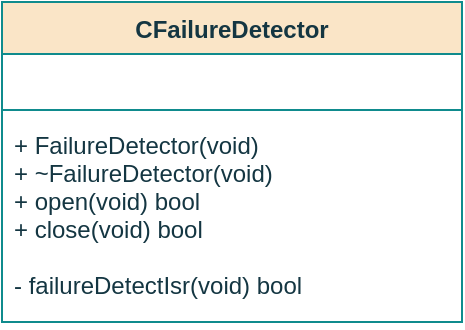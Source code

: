 <mxfile version="16.0.0" type="github" pages="2">
  <diagram id="FKH9xnnsTZAtCRlVI5i5" name="ClassFailure">
    <mxGraphModel dx="643" dy="364" grid="1" gridSize="10" guides="1" tooltips="1" connect="1" arrows="1" fold="1" page="0" pageScale="1" pageWidth="827" pageHeight="1169" math="0" shadow="0">
      <root>
        <mxCell id="n5vFqfEh_vwohT_7xcqo-0" />
        <mxCell id="n5vFqfEh_vwohT_7xcqo-1" parent="n5vFqfEh_vwohT_7xcqo-0" />
        <mxCell id="47Y2wUzRvDj-aJ_IF3__-0" value="CFailureDetector" style="swimlane;fontStyle=1;align=center;verticalAlign=top;childLayout=stackLayout;horizontal=1;startSize=26;horizontalStack=0;resizeParent=1;resizeParentMax=0;resizeLast=0;collapsible=1;marginBottom=0;fillColor=#FAE5C7;strokeColor=#0F8B8D;fontColor=#143642;" parent="n5vFqfEh_vwohT_7xcqo-1" vertex="1">
          <mxGeometry x="180" y="60" width="230" height="160" as="geometry" />
        </mxCell>
        <mxCell id="47Y2wUzRvDj-aJ_IF3__-1" value="&#xa;" style="text;strokeColor=none;fillColor=none;align=left;verticalAlign=top;spacingLeft=4;spacingRight=4;overflow=hidden;rotatable=0;points=[[0,0.5],[1,0.5]];portConstraint=eastwest;fontColor=#143642;" parent="47Y2wUzRvDj-aJ_IF3__-0" vertex="1">
          <mxGeometry y="26" width="230" height="24" as="geometry" />
        </mxCell>
        <mxCell id="47Y2wUzRvDj-aJ_IF3__-2" value="" style="line;strokeWidth=1;fillColor=none;align=left;verticalAlign=middle;spacingTop=-1;spacingLeft=3;spacingRight=3;rotatable=0;labelPosition=right;points=[];portConstraint=eastwest;labelBackgroundColor=#DAD2D8;strokeColor=#0F8B8D;fontColor=#143642;" parent="47Y2wUzRvDj-aJ_IF3__-0" vertex="1">
          <mxGeometry y="50" width="230" height="8" as="geometry" />
        </mxCell>
        <mxCell id="47Y2wUzRvDj-aJ_IF3__-3" value="+ FailureDetector(void)&#xa;+ ~FailureDetector(void)&#xa;+ open(void) bool&#xa;+ close(void) bool&#xa;&#xa;- failureDetectIsr(void) bool" style="text;strokeColor=none;fillColor=none;align=left;verticalAlign=top;spacingLeft=4;spacingRight=4;overflow=hidden;rotatable=0;points=[[0,0.5],[1,0.5]];portConstraint=eastwest;fontColor=#143642;spacing=2;fontStyle=0" parent="47Y2wUzRvDj-aJ_IF3__-0" vertex="1">
          <mxGeometry y="58" width="230" height="102" as="geometry" />
        </mxCell>
      </root>
    </mxGraphModel>
  </diagram>
  <diagram id="DFFFqKCfztG0uuc3UwyK" name="ClassCamera">
    <mxGraphModel dx="771" dy="437" grid="1" gridSize="10" guides="1" tooltips="1" connect="1" arrows="1" fold="1" page="0" pageScale="1" pageWidth="827" pageHeight="1169" math="0" shadow="0">
      <root>
        <mxCell id="tGYLlkDaMArEL-187-7h-0" />
        <mxCell id="tGYLlkDaMArEL-187-7h-1" parent="tGYLlkDaMArEL-187-7h-0" />
        <mxCell id="tGYLlkDaMArEL-187-7h-2" value="CCamera" style="swimlane;fontStyle=1;align=center;verticalAlign=top;childLayout=stackLayout;horizontal=1;startSize=26;horizontalStack=0;resizeParent=1;resizeParentMax=0;resizeLast=0;collapsible=1;marginBottom=0;fillColor=#FAE5C7;strokeColor=#0F8B8D;fontColor=#143642;" parent="tGYLlkDaMArEL-187-7h-1" vertex="1">
          <mxGeometry x="50" y="80" width="230" height="340" as="geometry" />
        </mxCell>
        <mxCell id="tGYLlkDaMArEL-187-7h-3" value="- mutChangePWM : mutex&#xa;- condCameraAcquire : cond_variable&#xa;- cameraDev : VideoCapture&#xa;- image* : unsigned char&#xa;- parks* : unsigned char&#xa;- timSampleCam : const int&#xa;- timCamMax : const int &#xa;&#xa;&#xa;" style="text;strokeColor=none;fillColor=none;align=left;verticalAlign=top;spacingLeft=4;spacingRight=4;overflow=hidden;rotatable=0;points=[[0,0.5],[1,0.5]];portConstraint=eastwest;fontColor=#143642;" parent="tGYLlkDaMArEL-187-7h-2" vertex="1">
          <mxGeometry y="26" width="230" height="114" as="geometry" />
        </mxCell>
        <mxCell id="tGYLlkDaMArEL-187-7h-4" value="" style="line;strokeWidth=1;fillColor=none;align=left;verticalAlign=middle;spacingTop=-1;spacingLeft=3;spacingRight=3;rotatable=0;labelPosition=right;points=[];portConstraint=eastwest;labelBackgroundColor=#DAD2D8;strokeColor=#0F8B8D;fontColor=#143642;" parent="tGYLlkDaMArEL-187-7h-2" vertex="1">
          <mxGeometry y="140" width="230" height="8" as="geometry" />
        </mxCell>
        <mxCell id="tGYLlkDaMArEL-187-7h-5" value="+ Camera(void)&#xa;+ ~Camera(void)&#xa;+ open(void) bool&#xa;+ close(void) bool&#xa;+ isOpen(void) bool&#xa;&#xa;- tCamera(void*) void&#xa;- captureFrame(void) bool&#xa;- processFrame(void) void&#xa;- searchParkingSpots(void) void&#xa;- detectCars(void) void&#xa;- setTimer(IN timer : int) void&#xa;- disableTimer(IN timer : int) void" style="text;strokeColor=none;fillColor=none;align=left;verticalAlign=top;spacingLeft=4;spacingRight=4;overflow=hidden;rotatable=0;points=[[0,0.5],[1,0.5]];portConstraint=eastwest;fontColor=#143642;spacing=2;fontStyle=0" parent="tGYLlkDaMArEL-187-7h-2" vertex="1">
          <mxGeometry y="148" width="230" height="192" as="geometry" />
        </mxCell>
      </root>
    </mxGraphModel>
  </diagram>
</mxfile>
